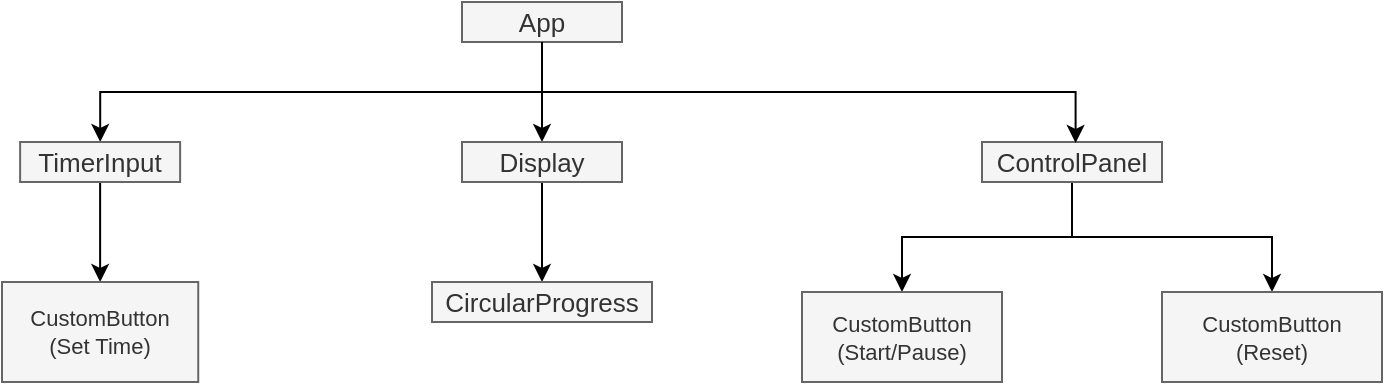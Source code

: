 <mxfile version="24.6.4" type="device" pages="2">
  <diagram name="components" id="UqE3l8Gb1wlmfDLM-eLu">
    <mxGraphModel dx="819" dy="574" grid="1" gridSize="10" guides="1" tooltips="1" connect="1" arrows="1" fold="1" page="1" pageScale="1" pageWidth="850" pageHeight="1100" math="0" shadow="0">
      <root>
        <mxCell id="0" />
        <mxCell id="1" parent="0" />
        <mxCell id="BgGJd57Msp2i7gKfFqmu-1" style="edgeStyle=orthogonalEdgeStyle;rounded=0;orthogonalLoop=1;jettySize=auto;html=1;exitX=0.5;exitY=1;exitDx=0;exitDy=0;fontSize=13;" parent="1" source="BgGJd57Msp2i7gKfFqmu-2" target="BgGJd57Msp2i7gKfFqmu-5" edge="1">
          <mxGeometry relative="1" as="geometry" />
        </mxCell>
        <mxCell id="42RFXaxDwG3sjtWnwRdo-4" style="edgeStyle=orthogonalEdgeStyle;rounded=0;orthogonalLoop=1;jettySize=auto;html=1;exitX=0.5;exitY=1;exitDx=0;exitDy=0;entryX=0.5;entryY=0;entryDx=0;entryDy=0;" parent="1" source="BgGJd57Msp2i7gKfFqmu-2" target="42RFXaxDwG3sjtWnwRdo-1" edge="1">
          <mxGeometry relative="1" as="geometry" />
        </mxCell>
        <mxCell id="BgGJd57Msp2i7gKfFqmu-2" value="App" style="rounded=0;whiteSpace=wrap;html=1;strokeWidth=1;fontSize=13;align=center;fillColor=#f5f5f5;strokeColor=#666666;fontColor=#333333;" parent="1" vertex="1">
          <mxGeometry x="410" y="200" width="80" height="20" as="geometry" />
        </mxCell>
        <mxCell id="42RFXaxDwG3sjtWnwRdo-5" style="edgeStyle=orthogonalEdgeStyle;rounded=0;orthogonalLoop=1;jettySize=auto;html=1;exitX=0.5;exitY=1;exitDx=0;exitDy=0;entryX=0.5;entryY=0;entryDx=0;entryDy=0;" parent="1" source="BgGJd57Msp2i7gKfFqmu-5" target="BgGJd57Msp2i7gKfFqmu-7" edge="1">
          <mxGeometry relative="1" as="geometry" />
        </mxCell>
        <mxCell id="BgGJd57Msp2i7gKfFqmu-5" value="TimerInput" style="rounded=0;whiteSpace=wrap;html=1;strokeWidth=1;fontSize=13;align=center;fillColor=#f5f5f5;strokeColor=#666666;fontColor=#333333;" parent="1" vertex="1">
          <mxGeometry x="189.06" y="270" width="80" height="20" as="geometry" />
        </mxCell>
        <mxCell id="BgGJd57Msp2i7gKfFqmu-7" value="CustomButton&lt;div&gt;(Set Time)&lt;/div&gt;" style="rounded=0;whiteSpace=wrap;html=1;strokeWidth=1;fontSize=11;align=center;fillColor=#f5f5f5;strokeColor=#666666;fontColor=#333333;" parent="1" vertex="1">
          <mxGeometry x="180" y="340" width="98.12" height="50" as="geometry" />
        </mxCell>
        <mxCell id="42RFXaxDwG3sjtWnwRdo-7" value="" style="edgeStyle=orthogonalEdgeStyle;rounded=0;orthogonalLoop=1;jettySize=auto;html=1;" parent="1" source="42RFXaxDwG3sjtWnwRdo-1" target="42RFXaxDwG3sjtWnwRdo-6" edge="1">
          <mxGeometry relative="1" as="geometry" />
        </mxCell>
        <mxCell id="42RFXaxDwG3sjtWnwRdo-1" value="Display" style="rounded=0;whiteSpace=wrap;html=1;strokeWidth=1;fontSize=13;align=center;fillColor=#f5f5f5;strokeColor=#666666;fontColor=#333333;" parent="1" vertex="1">
          <mxGeometry x="410" y="270" width="80" height="20" as="geometry" />
        </mxCell>
        <mxCell id="42RFXaxDwG3sjtWnwRdo-10" style="edgeStyle=orthogonalEdgeStyle;rounded=0;orthogonalLoop=1;jettySize=auto;html=1;exitX=0.5;exitY=1;exitDx=0;exitDy=0;entryX=0.5;entryY=0;entryDx=0;entryDy=0;" parent="1" source="42RFXaxDwG3sjtWnwRdo-2" target="42RFXaxDwG3sjtWnwRdo-8" edge="1">
          <mxGeometry relative="1" as="geometry" />
        </mxCell>
        <mxCell id="42RFXaxDwG3sjtWnwRdo-11" style="edgeStyle=orthogonalEdgeStyle;rounded=0;orthogonalLoop=1;jettySize=auto;html=1;exitX=0.5;exitY=1;exitDx=0;exitDy=0;entryX=0.5;entryY=0;entryDx=0;entryDy=0;" parent="1" source="42RFXaxDwG3sjtWnwRdo-2" target="42RFXaxDwG3sjtWnwRdo-9" edge="1">
          <mxGeometry relative="1" as="geometry" />
        </mxCell>
        <mxCell id="42RFXaxDwG3sjtWnwRdo-2" value="ControlPanel" style="rounded=0;whiteSpace=wrap;html=1;strokeWidth=1;fontSize=13;align=center;fillColor=#f5f5f5;strokeColor=#666666;fontColor=#333333;" parent="1" vertex="1">
          <mxGeometry x="670" y="270" width="90" height="20" as="geometry" />
        </mxCell>
        <mxCell id="42RFXaxDwG3sjtWnwRdo-3" style="edgeStyle=orthogonalEdgeStyle;rounded=0;orthogonalLoop=1;jettySize=auto;html=1;exitX=0.5;exitY=1;exitDx=0;exitDy=0;entryX=0.52;entryY=0.023;entryDx=0;entryDy=0;entryPerimeter=0;" parent="1" source="BgGJd57Msp2i7gKfFqmu-2" target="42RFXaxDwG3sjtWnwRdo-2" edge="1">
          <mxGeometry relative="1" as="geometry" />
        </mxCell>
        <mxCell id="42RFXaxDwG3sjtWnwRdo-6" value="CircularProgress" style="rounded=0;whiteSpace=wrap;html=1;strokeWidth=1;fontSize=13;align=center;fillColor=#f5f5f5;strokeColor=#666666;fontColor=#333333;" parent="1" vertex="1">
          <mxGeometry x="395" y="340" width="110" height="20" as="geometry" />
        </mxCell>
        <mxCell id="42RFXaxDwG3sjtWnwRdo-8" value="CustomButton&lt;div&gt;(Start/Pause)&lt;/div&gt;" style="rounded=0;whiteSpace=wrap;html=1;strokeWidth=1;fontSize=11;align=center;fillColor=#f5f5f5;strokeColor=#666666;fontColor=#333333;" parent="1" vertex="1">
          <mxGeometry x="580" y="345" width="100" height="45" as="geometry" />
        </mxCell>
        <mxCell id="42RFXaxDwG3sjtWnwRdo-9" value="CustomButton&lt;div&gt;(Reset)&lt;/div&gt;" style="rounded=0;whiteSpace=wrap;html=1;strokeWidth=1;fontSize=11;align=center;fillColor=#f5f5f5;strokeColor=#666666;fontColor=#333333;" parent="1" vertex="1">
          <mxGeometry x="760" y="345" width="110" height="45" as="geometry" />
        </mxCell>
      </root>
    </mxGraphModel>
  </diagram>
  <diagram id="hqomnjxntXS2wZaaCSPL" name="state">
    <mxGraphModel dx="819" dy="546" grid="1" gridSize="10" guides="1" tooltips="1" connect="1" arrows="1" fold="1" page="1" pageScale="1" pageWidth="850" pageHeight="1100" math="0" shadow="0">
      <root>
        <mxCell id="0" />
        <mxCell id="1" parent="0" />
        <mxCell id="EQVxBTENJ_AFrsgOhq2U-19" value="stopwatchReducer" style="rounded=0;whiteSpace=wrap;html=1;strokeWidth=1;fontSize=13;align=center;fillColor=#f5f5f5;strokeColor=#666666;fontColor=#333333;fontStyle=1" vertex="1" parent="1">
          <mxGeometry x="525" y="363" width="130" height="30" as="geometry" />
        </mxCell>
        <mxCell id="EQVxBTENJ_AFrsgOhq2U-20" value="" style="rounded=0;whiteSpace=wrap;html=1;strokeWidth=1;fontSize=13;align=center;fillColor=#f5f5f5;strokeColor=#666666;fontColor=#333333;" vertex="1" parent="1">
          <mxGeometry x="525" y="393" width="130" height="197" as="geometry" />
        </mxCell>
        <mxCell id="EQVxBTENJ_AFrsgOhq2U-21" value="State" style="rounded=0;whiteSpace=wrap;html=1;strokeWidth=1;fontSize=11;align=center;fillColor=#dae8fc;strokeColor=#6c8ebf;" vertex="1" parent="1">
          <mxGeometry x="530" y="420" width="120" height="20" as="geometry" />
        </mxCell>
        <mxCell id="EQVxBTENJ_AFrsgOhq2U-24" style="edgeStyle=orthogonalEdgeStyle;rounded=0;orthogonalLoop=1;jettySize=auto;html=1;exitX=1;exitY=0.5;exitDx=0;exitDy=0;fontSize=14;" edge="1" parent="1" source="EQVxBTENJ_AFrsgOhq2U-25" target="EQVxBTENJ_AFrsgOhq2U-27">
          <mxGeometry relative="1" as="geometry" />
        </mxCell>
        <mxCell id="EQVxBTENJ_AFrsgOhq2U-25" value="Application Level State" style="rounded=0;whiteSpace=wrap;html=1;strokeWidth=1;fontSize=14;align=center;fillColor=#dae8fc;strokeColor=#6c8ebf;fontStyle=1" vertex="1" parent="1">
          <mxGeometry x="170" y="390" width="90" height="60" as="geometry" />
        </mxCell>
        <mxCell id="EQVxBTENJ_AFrsgOhq2U-26" value="Component Level State" style="rounded=0;whiteSpace=wrap;html=1;strokeWidth=1;fontSize=14;align=center;fillColor=#fff2cc;strokeColor=#d6b656;fontStyle=1" vertex="1" parent="1">
          <mxGeometry x="170" y="470" width="90" height="60" as="geometry" />
        </mxCell>
        <mxCell id="EQVxBTENJ_AFrsgOhq2U-27" value="State that &lt;b style=&quot;font-size: 12px;&quot;&gt;many&lt;/b&gt; components will care about. &lt;br style=&quot;font-size: 12px;&quot;&gt;Best stored in Redux" style="rounded=0;whiteSpace=wrap;html=1;strokeWidth=1;fontSize=12;align=center;fillColor=#f5f5f5;strokeColor=#666666;fontColor=#333333;" vertex="1" parent="1">
          <mxGeometry x="280" y="390" width="210" height="60" as="geometry" />
        </mxCell>
        <mxCell id="EQVxBTENJ_AFrsgOhq2U-28" style="edgeStyle=orthogonalEdgeStyle;rounded=0;orthogonalLoop=1;jettySize=auto;html=1;exitX=1;exitY=0.5;exitDx=0;exitDy=0;fontSize=14;" edge="1" parent="1" target="EQVxBTENJ_AFrsgOhq2U-29">
          <mxGeometry relative="1" as="geometry">
            <mxPoint x="260" y="500" as="sourcePoint" />
          </mxGeometry>
        </mxCell>
        <mxCell id="EQVxBTENJ_AFrsgOhq2U-29" value="State that &lt;b style=&quot;font-size: 12px;&quot;&gt;only one&lt;/b&gt; component will care about.&lt;br style=&quot;font-size: 12px;&quot;&gt;Best stored in a component" style="rounded=0;whiteSpace=wrap;html=1;strokeWidth=1;fontSize=12;align=center;fillColor=#f5f5f5;strokeColor=#666666;fontColor=#333333;" vertex="1" parent="1">
          <mxGeometry x="280" y="470" width="210" height="60" as="geometry" />
        </mxCell>
        <mxCell id="03EUx8_9RQE1zDJkGxtR-1" style="edgeStyle=orthogonalEdgeStyle;rounded=0;orthogonalLoop=1;jettySize=auto;html=1;exitX=0.5;exitY=1;exitDx=0;exitDy=0;fontSize=13;" edge="1" parent="1" source="03EUx8_9RQE1zDJkGxtR-3" target="03EUx8_9RQE1zDJkGxtR-5">
          <mxGeometry relative="1" as="geometry" />
        </mxCell>
        <mxCell id="03EUx8_9RQE1zDJkGxtR-2" style="edgeStyle=orthogonalEdgeStyle;rounded=0;orthogonalLoop=1;jettySize=auto;html=1;exitX=0.5;exitY=1;exitDx=0;exitDy=0;entryX=0.5;entryY=0;entryDx=0;entryDy=0;" edge="1" parent="1" source="03EUx8_9RQE1zDJkGxtR-3" target="03EUx8_9RQE1zDJkGxtR-8">
          <mxGeometry relative="1" as="geometry" />
        </mxCell>
        <mxCell id="03EUx8_9RQE1zDJkGxtR-3" value="App" style="rounded=0;whiteSpace=wrap;html=1;strokeWidth=1;fontSize=13;align=center;fillColor=#fff2cc;strokeColor=#d6b656;" vertex="1" parent="1">
          <mxGeometry x="358.75" y="630" width="80" height="20" as="geometry" />
        </mxCell>
        <mxCell id="03EUx8_9RQE1zDJkGxtR-4" style="edgeStyle=orthogonalEdgeStyle;rounded=0;orthogonalLoop=1;jettySize=auto;html=1;exitX=0.5;exitY=1;exitDx=0;exitDy=0;entryX=0.5;entryY=0;entryDx=0;entryDy=0;" edge="1" parent="1" source="03EUx8_9RQE1zDJkGxtR-5" target="03EUx8_9RQE1zDJkGxtR-6">
          <mxGeometry relative="1" as="geometry" />
        </mxCell>
        <mxCell id="03EUx8_9RQE1zDJkGxtR-5" value="TimerInput" style="rounded=0;whiteSpace=wrap;html=1;strokeWidth=1;fontSize=13;align=center;fillColor=#f5f5f5;strokeColor=#666666;fontColor=#333333;" vertex="1" parent="1">
          <mxGeometry x="218.75" y="720" width="80" height="20" as="geometry" />
        </mxCell>
        <mxCell id="03EUx8_9RQE1zDJkGxtR-6" value="CustomButton" style="rounded=0;whiteSpace=wrap;html=1;strokeWidth=1;fontSize=11;align=center;fillColor=#f5f5f5;strokeColor=#666666;fontColor=#333333;" vertex="1" parent="1">
          <mxGeometry x="220.62" y="790" width="76.25" height="20" as="geometry" />
        </mxCell>
        <mxCell id="03EUx8_9RQE1zDJkGxtR-7" value="" style="edgeStyle=orthogonalEdgeStyle;rounded=0;orthogonalLoop=1;jettySize=auto;html=1;" edge="1" parent="1" source="03EUx8_9RQE1zDJkGxtR-8" target="03EUx8_9RQE1zDJkGxtR-13">
          <mxGeometry relative="1" as="geometry" />
        </mxCell>
        <mxCell id="03EUx8_9RQE1zDJkGxtR-8" value="Display" style="rounded=0;whiteSpace=wrap;html=1;strokeWidth=1;fontSize=13;align=center;fillColor=#f5f5f5;strokeColor=#666666;fontColor=#333333;" vertex="1" parent="1">
          <mxGeometry x="358.75" y="720" width="80" height="20" as="geometry" />
        </mxCell>
        <mxCell id="03EUx8_9RQE1zDJkGxtR-9" style="edgeStyle=orthogonalEdgeStyle;rounded=0;orthogonalLoop=1;jettySize=auto;html=1;exitX=0.5;exitY=1;exitDx=0;exitDy=0;entryX=0.5;entryY=0;entryDx=0;entryDy=0;" edge="1" parent="1" source="03EUx8_9RQE1zDJkGxtR-11" target="03EUx8_9RQE1zDJkGxtR-14">
          <mxGeometry relative="1" as="geometry" />
        </mxCell>
        <mxCell id="03EUx8_9RQE1zDJkGxtR-10" style="edgeStyle=orthogonalEdgeStyle;rounded=0;orthogonalLoop=1;jettySize=auto;html=1;exitX=0.5;exitY=1;exitDx=0;exitDy=0;entryX=0.5;entryY=0;entryDx=0;entryDy=0;" edge="1" parent="1" source="03EUx8_9RQE1zDJkGxtR-11" target="03EUx8_9RQE1zDJkGxtR-15">
          <mxGeometry relative="1" as="geometry" />
        </mxCell>
        <mxCell id="03EUx8_9RQE1zDJkGxtR-11" value="ControlPanel" style="rounded=0;whiteSpace=wrap;html=1;strokeWidth=1;fontSize=13;align=center;fillColor=#f5f5f5;strokeColor=#666666;fontColor=#333333;" vertex="1" parent="1">
          <mxGeometry x="518.75" y="720" width="90" height="20" as="geometry" />
        </mxCell>
        <mxCell id="03EUx8_9RQE1zDJkGxtR-12" style="edgeStyle=orthogonalEdgeStyle;rounded=0;orthogonalLoop=1;jettySize=auto;html=1;exitX=0.5;exitY=1;exitDx=0;exitDy=0;entryX=0.52;entryY=0.023;entryDx=0;entryDy=0;entryPerimeter=0;" edge="1" parent="1" source="03EUx8_9RQE1zDJkGxtR-3" target="03EUx8_9RQE1zDJkGxtR-11">
          <mxGeometry relative="1" as="geometry" />
        </mxCell>
        <mxCell id="03EUx8_9RQE1zDJkGxtR-13" value="CircularProgress" style="rounded=0;whiteSpace=wrap;html=1;strokeWidth=1;fontSize=13;align=center;fillColor=#f5f5f5;strokeColor=#666666;fontColor=#333333;" vertex="1" parent="1">
          <mxGeometry x="343.75" y="790" width="110" height="20" as="geometry" />
        </mxCell>
        <mxCell id="03EUx8_9RQE1zDJkGxtR-22" value="" style="edgeStyle=orthogonalEdgeStyle;rounded=0;orthogonalLoop=1;jettySize=auto;html=1;" edge="1" parent="1" source="03EUx8_9RQE1zDJkGxtR-14" target="03EUx8_9RQE1zDJkGxtR-21">
          <mxGeometry relative="1" as="geometry" />
        </mxCell>
        <mxCell id="03EUx8_9RQE1zDJkGxtR-14" value="CustomButton" style="rounded=0;whiteSpace=wrap;html=1;strokeWidth=1;fontSize=11;align=center;fillColor=#f5f5f5;strokeColor=#666666;fontColor=#333333;" vertex="1" parent="1">
          <mxGeometry x="478.75" y="790" width="76.25" height="20" as="geometry" />
        </mxCell>
        <mxCell id="03EUx8_9RQE1zDJkGxtR-24" value="" style="edgeStyle=orthogonalEdgeStyle;rounded=0;orthogonalLoop=1;jettySize=auto;html=1;" edge="1" parent="1" source="03EUx8_9RQE1zDJkGxtR-15" target="03EUx8_9RQE1zDJkGxtR-23">
          <mxGeometry relative="1" as="geometry" />
        </mxCell>
        <mxCell id="03EUx8_9RQE1zDJkGxtR-15" value="CustomButton" style="rounded=0;whiteSpace=wrap;html=1;strokeWidth=1;fontSize=11;align=center;fillColor=#f5f5f5;strokeColor=#666666;fontColor=#333333;" vertex="1" parent="1">
          <mxGeometry x="578.75" y="790" width="76.25" height="20" as="geometry" />
        </mxCell>
        <mxCell id="03EUx8_9RQE1zDJkGxtR-19" value="&lt;div style=&quot;font-size: 9px; color: rgb(212, 212, 212); font-family: &amp;quot;Fira Code&amp;quot;, Consolas, &amp;quot;Courier New&amp;quot;, monospace; text-align: left; white-space: pre;&quot;&gt;&lt;span style=&quot;color: rgb(156, 220, 254); font-size: 9px;&quot;&gt; targetMilliseconds&lt;/span&gt;&lt;span style=&quot;color: rgb(156, 220, 254); font-size: 9px;&quot;&gt;:&lt;/span&gt; &lt;span style=&quot;color: rgb(181, 206, 168); font-size: 9px;&quot;&gt;0&lt;/span&gt;,&lt;/div&gt;&lt;div style=&quot;font-size: 9px; color: rgb(212, 212, 212); font-family: &amp;quot;Fira Code&amp;quot;, Consolas, &amp;quot;Courier New&amp;quot;, monospace; text-align: left; white-space: pre;&quot;&gt; &lt;span style=&quot;color: rgb(156, 220, 254); font-size: 9px;&quot;&gt;milliseconds&lt;/span&gt;&lt;span style=&quot;color: rgb(156, 220, 254); font-size: 9px;&quot;&gt;:&lt;/span&gt; &lt;span style=&quot;color: rgb(181, 206, 168); font-size: 9px;&quot;&gt;0&lt;/span&gt;,&lt;/div&gt;&lt;div style=&quot;font-size: 9px; color: rgb(212, 212, 212); font-family: &amp;quot;Fira Code&amp;quot;, Consolas, &amp;quot;Courier New&amp;quot;, monospace; text-align: left; white-space: pre;&quot;&gt;&amp;nbsp;&lt;span style=&quot;color: rgb(156, 220, 254); font-size: 9px;&quot;&gt;isActive&lt;/span&gt;&lt;span style=&quot;color: rgb(156, 220, 254); font-size: 9px;&quot;&gt;:&lt;/span&gt; &lt;span style=&quot;color: rgb(86, 156, 214); font-size: 9px;&quot;&gt;false&lt;/span&gt;,&lt;/div&gt;&lt;div style=&quot;font-size: 9px; color: rgb(212, 212, 212); font-family: &amp;quot;Fira Code&amp;quot;, Consolas, &amp;quot;Courier New&amp;quot;, monospace; text-align: left; white-space: pre;&quot;&gt;&amp;nbsp;&lt;span style=&quot;color: rgb(156, 220, 254); font-size: 9px;&quot;&gt;inputValue&lt;/span&gt;&lt;span style=&quot;color: rgb(156, 220, 254); font-size: 9px;&quot;&gt;:&lt;/span&gt; &lt;span style=&quot;color: rgb(206, 145, 120); font-size: 9px;&quot;&gt;&quot;0&quot;&lt;/span&gt;,&lt;br style=&quot;font-size: 9px;&quot;&gt;&lt;/div&gt;&lt;div style=&quot;font-size: 9px; color: rgb(212, 212, 212); font-family: &amp;quot;Fira Code&amp;quot;, Consolas, &amp;quot;Courier New&amp;quot;, monospace; text-align: left; white-space: pre;&quot;&gt;&amp;nbsp;&lt;span style=&quot;color: rgb(156, 220, 254); font-size: 9px;&quot;&gt;isStartable&lt;/span&gt;&lt;span style=&quot;color: rgb(156, 220, 254); font-size: 9px;&quot;&gt;:&lt;/span&gt; &lt;span style=&quot;color: rgb(86, 156, 214); font-size: 9px;&quot;&gt;false&lt;/span&gt;,&lt;br style=&quot;font-size: 9px;&quot;&gt;&lt;/div&gt;&lt;div style=&quot;font-size: 9px; color: rgb(212, 212, 212); font-family: &amp;quot;Fira Code&amp;quot;, Consolas, &amp;quot;Courier New&amp;quot;, monospace; text-align: left; white-space: pre;&quot;&gt;&amp;nbsp;&lt;span style=&quot;color: rgb(156, 220, 254); font-size: 9px;&quot;&gt;isSet&lt;/span&gt;&lt;span style=&quot;color: rgb(156, 220, 254); font-size: 9px;&quot;&gt;:&lt;/span&gt; &lt;span style=&quot;color: rgb(86, 156, 214); font-size: 9px;&quot;&gt;false&lt;/span&gt;&lt;/div&gt;" style="rounded=0;whiteSpace=wrap;html=1;strokeWidth=1;fontSize=9;align=center;fillColor=#000000;strokeColor=#6c8ebf;textShadow=1;" vertex="1" parent="1">
          <mxGeometry x="530" y="440" width="120" height="110" as="geometry" />
        </mxCell>
        <mxCell id="03EUx8_9RQE1zDJkGxtR-21" value="pause/start" style="rounded=0;whiteSpace=wrap;html=1;strokeWidth=1;fontSize=11;align=center;fillColor=#f8cecc;strokeColor=#b85450;" vertex="1" parent="1">
          <mxGeometry x="478.75" y="840" width="76.25" height="20" as="geometry" />
        </mxCell>
        <mxCell id="03EUx8_9RQE1zDJkGxtR-23" value="reset" style="rounded=0;whiteSpace=wrap;html=1;strokeWidth=1;fontSize=11;align=center;fillColor=#f8cecc;strokeColor=#b85450;" vertex="1" parent="1">
          <mxGeometry x="578.75" y="840" width="76.25" height="20" as="geometry" />
        </mxCell>
        <mxCell id="03EUx8_9RQE1zDJkGxtR-25" value="set time" style="rounded=0;whiteSpace=wrap;html=1;strokeWidth=1;fontSize=11;align=center;fillColor=#f8cecc;strokeColor=#b85450;" vertex="1" parent="1">
          <mxGeometry x="220" y="840" width="76.25" height="20" as="geometry" />
        </mxCell>
      </root>
    </mxGraphModel>
  </diagram>
</mxfile>

